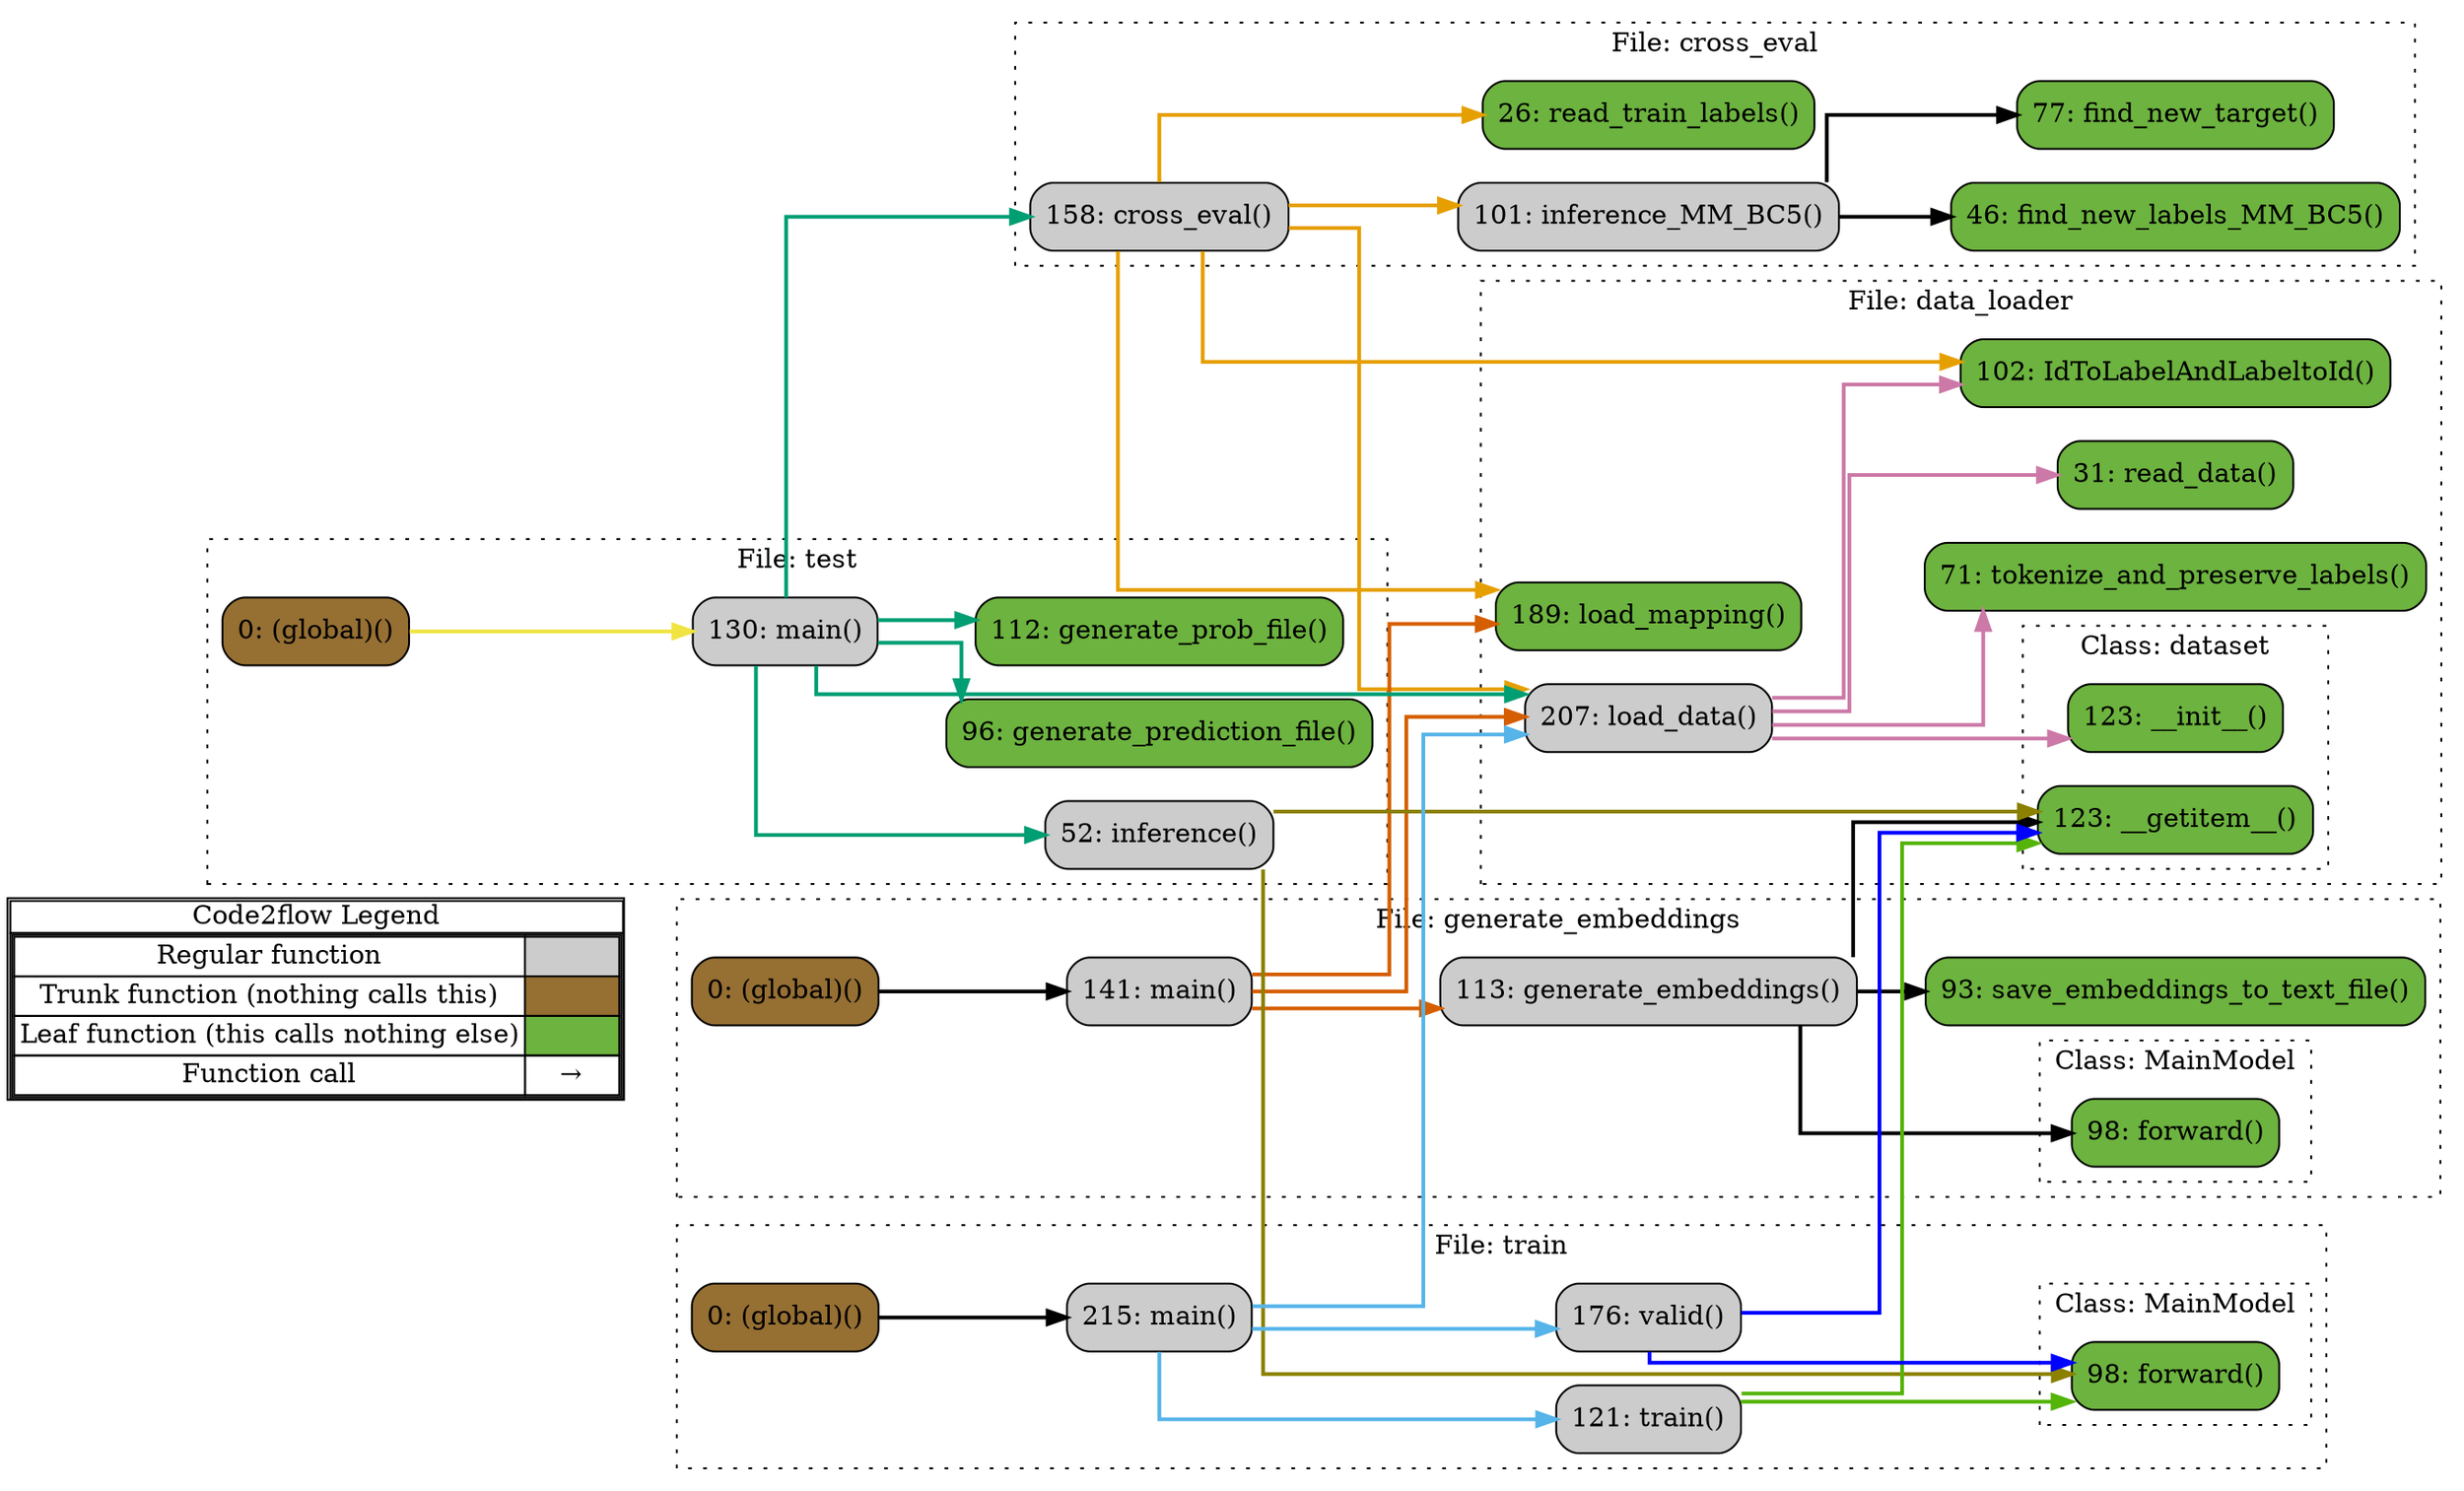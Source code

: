 digraph G {
concentrate=true;
splines="ortho";
rankdir="LR";
subgraph legend{
    rank = min;
    label = "legend";
    Legend [shape=none, margin=0, label = <
        <table cellspacing="0" cellpadding="0" border="1"><tr><td>Code2flow Legend</td></tr><tr><td>
        <table cellspacing="0">
        <tr><td>Regular function</td><td width="50px" bgcolor='#cccccc'></td></tr>
        <tr><td>Trunk function (nothing calls this)</td><td bgcolor='#966F33'></td></tr>
        <tr><td>Leaf function (this calls nothing else)</td><td bgcolor='#6db33f'></td></tr>
        <tr><td>Function call</td><td><font color='black'>&#8594;</font></td></tr>
        </table></td></tr></table>
        >];
}node_f30bfaf9 [label="158: cross_eval()" name="cross_eval::cross_eval" shape="rect" style="rounded,filled" fillcolor="#cccccc" ];
node_0462a7ff [label="46: find_new_labels_MM_BC5()" name="cross_eval::find_new_labels_MM_BC5" shape="rect" style="rounded,filled" fillcolor="#6db33f" ];
node_80ebf2ee [label="77: find_new_target()" name="cross_eval::find_new_target" shape="rect" style="rounded,filled" fillcolor="#6db33f" ];
node_dd5a91a8 [label="101: inference_MM_BC5()" name="cross_eval::inference_MM_BC5" shape="rect" style="rounded,filled" fillcolor="#cccccc" ];
node_2a8f0838 [label="26: read_train_labels()" name="cross_eval::read_train_labels" shape="rect" style="rounded,filled" fillcolor="#6db33f" ];
node_1c74032f [label="102: IdToLabelAndLabeltoId()" name="data_loader::IdToLabelAndLabeltoId" shape="rect" style="rounded,filled" fillcolor="#6db33f" ];
node_7f2bec5e [label="123: __init__()" name="data_loader::dataset.__init__" shape="rect" style="rounded,filled" fillcolor="#6db33f" ];
node_7f2becgi [label="123: __getitem__()" name="data_loader::dataset.__getitem__" shape="rect" style="rounded,filled" fillcolor="#6db33f" ];
node_a201eddf [label="207: load_data()" name="data_loader::load_data" shape="rect" style="rounded,filled" fillcolor="#cccccc" ];
node_63011c16 [label="189: load_mapping()" name="data_loader::load_mapping" shape="rect" style="rounded,filled" fillcolor="#6db33f" ];
node_b9875fb5 [label="31: read_data()" name="data_loader::read_data" shape="rect" style="rounded,filled" fillcolor="#6db33f" ];
node_a73470d7 [label="71: tokenize_and_preserve_labels()" name="data_loader::tokenize_and_preserve_labels" shape="rect" style="rounded,filled" fillcolor="#6db33f" ];
node_0e10e230 [label="0: (global)()" name="generate_embeddings::(global)" shape="rect" style="rounded,filled" fillcolor="#966F33" ];
node_3a431b14 [label="113: generate_embeddings()" name="generate_embeddings::generate_embeddings" shape="rect" style="rounded,filled" fillcolor="#cccccc" ];
node_1882ca76 [label="141: main()" name="generate_embeddings::main" shape="rect" style="rounded,filled" fillcolor="#cccccc" ];
node_456cedge [label="98: forward()" name="generate_embeddings::MainModel.forward" shape="rect" style="rounded,filled" fillcolor="#6db33f" ];
node_78c04396 [label="93: save_embeddings_to_text_file()" name="generate_embeddings::save_embeddings_to_text_file" shape="rect" style="rounded,filled" fillcolor="#6db33f" ];
node_5e14ab04 [label="0: (global)()" name="test::(global)" shape="rect" style="rounded,filled" fillcolor="#966F33" ];
node_5a6d272c [label="96: generate_prediction_file()" name="test::generate_prediction_file" shape="rect" style="rounded,filled" fillcolor="#6db33f" ];
node_3bdb5476 [label="112: generate_prob_file()" name="test::generate_prob_file" shape="rect" style="rounded,filled" fillcolor="#6db33f" ];
node_d9bf0bc3 [label="52: inference()" name="test::inference" shape="rect" style="rounded,filled" fillcolor="#cccccc" ];
node_ff1eb7bb [label="130: main()" name="test::main" shape="rect" style="rounded,filled" fillcolor="#cccccc" ];
node_4993e438 [label="0: (global)()" name="train::(global)" shape="rect" style="rounded,filled" fillcolor="#966F33" ];
node_456ced50 [label="98: forward()" name="train::MainModel.forward" shape="rect" style="rounded,filled" fillcolor="#6db33f" ];
node_7195cb12 [label="215: main()" name="train::main" shape="rect" style="rounded,filled" fillcolor="#cccccc" ];
node_70a87134 [label="121: train()" name="train::train" shape="rect" style="rounded,filled" fillcolor="#cccccc" ];
node_2fcc9fe7 [label="176: valid()" name="train::valid" shape="rect" style="rounded,filled" fillcolor="#cccccc" ];
node_f30bfaf9 -> node_dd5a91a8 [color="#E69F00" penwidth="2"];
node_f30bfaf9 -> node_dd5a91a8 [color="#E69F00" penwidth="2"];
node_f30bfaf9 -> node_2a8f0838 [color="#E69F00" penwidth="2"];
node_f30bfaf9 -> node_1c74032f [color="#E69F00" penwidth="2"];
node_f30bfaf9 -> node_1c74032f [color="#E69F00" penwidth="2"];
node_f30bfaf9 -> node_a201eddf [color="#E69F00" penwidth="2"];
node_f30bfaf9 -> node_a201eddf [color="#E69F00" penwidth="2"];
node_f30bfaf9 -> node_63011c16 [color="#E69F00" penwidth="2"];
node_dd5a91a8 -> node_0462a7ff [color="#000000" penwidth="2"];
node_dd5a91a8 -> node_80ebf2ee [color="#000000" penwidth="2"];
node_a201eddf -> node_1c74032f [color="#CC79A7" penwidth="2"];
node_a201eddf -> node_7f2bec5e [color="#CC79A7" penwidth="2"];
node_a201eddf -> node_b9875fb5 [color="#CC79A7" penwidth="2"];
node_a201eddf -> node_a73470d7 [color="#CC79A7" penwidth="2"];
node_0e10e230 -> node_1882ca76 [color="#000000" penwidth="2"];
node_3a431b14 -> node_78c04396 [color="#000000" penwidth="2"];
node_1882ca76 -> node_a201eddf [color="#D55E00" penwidth="2"];
node_1882ca76 -> node_a201eddf [color="#D55E00" penwidth="2"];
node_1882ca76 -> node_a201eddf [color="#D55E00" penwidth="2"];
node_1882ca76 -> node_a201eddf [color="#D55E00" penwidth="2"];
node_1882ca76 -> node_63011c16 [color="#D55E00" penwidth="2"];
node_1882ca76 -> node_3a431b14 [color="#D55E00" penwidth="2"];
node_1882ca76 -> node_3a431b14 [color="#D55E00" penwidth="2"];
node_1882ca76 -> node_3a431b14 [color="#D55E00" penwidth="2"];
node_5e14ab04 -> node_ff1eb7bb [color="#F0E442" penwidth="2"];
node_ff1eb7bb -> node_f30bfaf9 [color="#009E73" penwidth="2"];
node_ff1eb7bb -> node_a201eddf [color="#009E73" penwidth="2"];
node_ff1eb7bb -> node_a201eddf [color="#009E73" penwidth="2"];
node_ff1eb7bb -> node_5a6d272c [color="#009E73" penwidth="2"];
node_ff1eb7bb -> node_5a6d272c [color="#009E73" penwidth="2"];
node_ff1eb7bb -> node_3bdb5476 [color="#009E73" penwidth="2"];
node_ff1eb7bb -> node_3bdb5476 [color="#009E73" penwidth="2"];
node_ff1eb7bb -> node_d9bf0bc3 [color="#009E73" penwidth="2"];
node_ff1eb7bb -> node_d9bf0bc3 [color="#009E73" penwidth="2"];
node_4993e438 -> node_7195cb12 [color="#000000" penwidth="2"];
node_7195cb12 -> node_a201eddf [color="#56B4E9" penwidth="2"];
node_7195cb12 -> node_a201eddf [color="#56B4E9" penwidth="2"];
node_7195cb12 -> node_70a87134 [color="#56B4E9" penwidth="2"];
node_7195cb12 -> node_2fcc9fe7 [color="#56B4E9" penwidth="2"];
node_70a87134 -> node_7f2becgi [color="#54B49" penwidth="2"];
node_2fcc9fe7 -> node_7f2becgi [color="#0000FF" penwidth="2"];
node_70a87134 -> node_456ced50 [color="#54B49" penwidth="2"];
node_2fcc9fe7 -> node_456ced50 [color="#0000FF" penwidth="2"];
node_d9bf0bc3 -> node_7f2becgi [color="#8B8000" penwidth="2"];
node_d9bf0bc3 -> node_456ced50 [color="#8B8000" penwidth="2"];
node_3a431b14 -> node_7f2becgi [color="#000000" penwidth="2"];
node_3a431b14 -> node_456cedge [color="#000000" penwidth="2"];
subgraph cluster_d5a95f44 {
    node_2a8f0838 node_0462a7ff node_80ebf2ee node_dd5a91a8 node_f30bfaf9;
    label="File: cross_eval";
    name="cross_eval";
    style="filled";
    graph[style=dotted];
};
subgraph cluster_594fe504 {
    node_b9875fb5 node_a73470d7 node_1c74032f node_63011c16 node_a201eddf;
    label="File: data_loader";
    name="data_loader";
    style="filled";
    graph[style=dotted];
    subgraph cluster_d4a354e7 {
        node_7f2bec5e node_7f2becgi;
        label="Class: dataset";
        name="dataset";
        style="filled";
        graph[style=dotted];
    };
};
subgraph cluster_cc742002 {
    node_78c04396 node_3a431b14 node_1882ca76 node_0e10e230;
    label="File: generate_embeddings";
    name="generate_embeddings";
    style="filled";
    graph[style=dotted];
    subgraph cluster_642b89ge {
        node_456cedge;
        label="Class: MainModel";
        name="MainModel";
        style="filled";
        graph[style=dotted];
    };
};
subgraph cluster_e2f26d58 {
    node_d9bf0bc3 node_5a6d272c node_3bdb5476 node_ff1eb7bb node_5e14ab04;
    label="File: test";
    name="test";
    style="filled";
    graph[style=dotted];
};
subgraph cluster_c46f7c72 {
    node_70a87134 node_2fcc9fe7 node_7195cb12 node_4993e438;
    label="File: train";
    name="train";
    style="filled";
    graph[style=dotted];
    subgraph cluster_642b8910 {
        node_456ced50;
        label="Class: MainModel";
        name="MainModel";
        style="filled";
        graph[style=dotted];
    };
};
}
